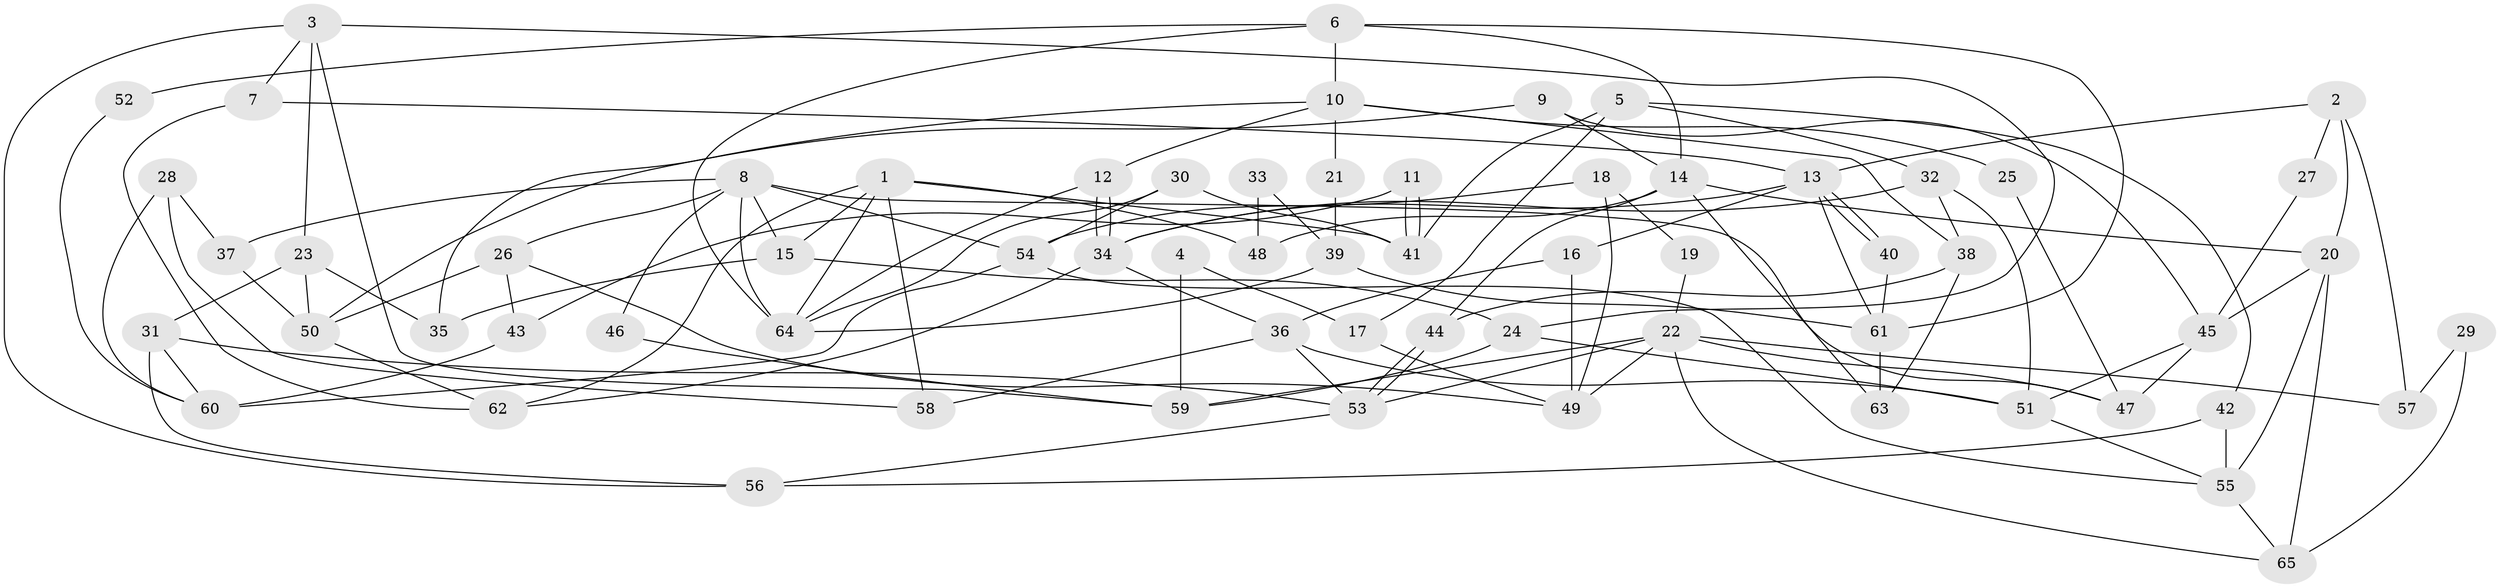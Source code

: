 // coarse degree distribution, {8: 0.07894736842105263, 7: 0.15789473684210525, 3: 0.13157894736842105, 5: 0.21052631578947367, 9: 0.02631578947368421, 6: 0.15789473684210525, 4: 0.13157894736842105, 2: 0.10526315789473684}
// Generated by graph-tools (version 1.1) at 2025/41/03/06/25 10:41:57]
// undirected, 65 vertices, 130 edges
graph export_dot {
graph [start="1"]
  node [color=gray90,style=filled];
  1;
  2;
  3;
  4;
  5;
  6;
  7;
  8;
  9;
  10;
  11;
  12;
  13;
  14;
  15;
  16;
  17;
  18;
  19;
  20;
  21;
  22;
  23;
  24;
  25;
  26;
  27;
  28;
  29;
  30;
  31;
  32;
  33;
  34;
  35;
  36;
  37;
  38;
  39;
  40;
  41;
  42;
  43;
  44;
  45;
  46;
  47;
  48;
  49;
  50;
  51;
  52;
  53;
  54;
  55;
  56;
  57;
  58;
  59;
  60;
  61;
  62;
  63;
  64;
  65;
  1 -- 15;
  1 -- 62;
  1 -- 41;
  1 -- 48;
  1 -- 58;
  1 -- 64;
  2 -- 13;
  2 -- 20;
  2 -- 27;
  2 -- 57;
  3 -- 23;
  3 -- 56;
  3 -- 7;
  3 -- 24;
  3 -- 59;
  4 -- 59;
  4 -- 17;
  5 -- 41;
  5 -- 32;
  5 -- 17;
  5 -- 42;
  6 -- 10;
  6 -- 14;
  6 -- 52;
  6 -- 61;
  6 -- 64;
  7 -- 13;
  7 -- 62;
  8 -- 54;
  8 -- 64;
  8 -- 15;
  8 -- 26;
  8 -- 37;
  8 -- 46;
  8 -- 47;
  9 -- 14;
  9 -- 50;
  9 -- 45;
  10 -- 12;
  10 -- 38;
  10 -- 21;
  10 -- 25;
  10 -- 35;
  11 -- 43;
  11 -- 41;
  11 -- 41;
  12 -- 34;
  12 -- 34;
  12 -- 64;
  13 -- 40;
  13 -- 40;
  13 -- 16;
  13 -- 34;
  13 -- 61;
  14 -- 20;
  14 -- 44;
  14 -- 48;
  14 -- 63;
  15 -- 24;
  15 -- 35;
  16 -- 36;
  16 -- 49;
  17 -- 49;
  18 -- 49;
  18 -- 54;
  18 -- 19;
  19 -- 22;
  20 -- 45;
  20 -- 65;
  20 -- 55;
  21 -- 39;
  22 -- 59;
  22 -- 47;
  22 -- 49;
  22 -- 53;
  22 -- 57;
  22 -- 65;
  23 -- 31;
  23 -- 35;
  23 -- 50;
  24 -- 51;
  24 -- 59;
  25 -- 47;
  26 -- 50;
  26 -- 43;
  26 -- 49;
  27 -- 45;
  28 -- 58;
  28 -- 37;
  28 -- 60;
  29 -- 57;
  29 -- 65;
  30 -- 41;
  30 -- 64;
  30 -- 54;
  31 -- 53;
  31 -- 56;
  31 -- 60;
  32 -- 51;
  32 -- 34;
  32 -- 38;
  33 -- 39;
  33 -- 48;
  34 -- 36;
  34 -- 62;
  36 -- 53;
  36 -- 51;
  36 -- 58;
  37 -- 50;
  38 -- 63;
  38 -- 44;
  39 -- 64;
  39 -- 61;
  40 -- 61;
  42 -- 55;
  42 -- 56;
  43 -- 60;
  44 -- 53;
  44 -- 53;
  45 -- 51;
  45 -- 47;
  46 -- 59;
  50 -- 62;
  51 -- 55;
  52 -- 60;
  53 -- 56;
  54 -- 60;
  54 -- 55;
  55 -- 65;
  61 -- 63;
}
